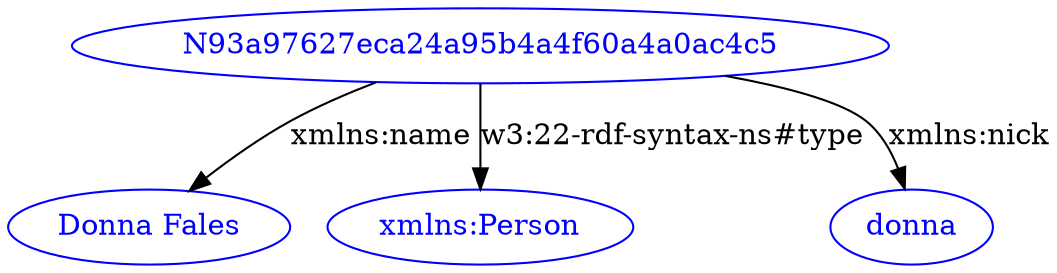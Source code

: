 // Test_a1
digraph {
	"41a3ea7a-6d80-11e9-b568-20689dd700af" [label="Donna Fales" color=blue fontcolor=blue]
	"41a3ed68-6d80-11e9-b568-20689dd700af" [label="xmlns:Person" color=blue fontcolor=blue]
	"41a3e638-6d80-11e9-b568-20689dd700af" [label=N93a97627eca24a95b4a4f60a4a0ac4c5 color=blue fontcolor=blue]
	"41a3e746-6d80-11e9-b568-20689dd700af" [label=donna color=blue fontcolor=blue]
	"41a3e638-6d80-11e9-b568-20689dd700af" -> "41a3ea7a-6d80-11e9-b568-20689dd700af" [label="xmlns:name"]
	"41a3e638-6d80-11e9-b568-20689dd700af" -> "41a3ed68-6d80-11e9-b568-20689dd700af" [label="w3:22-rdf-syntax-ns#type"]
	"41a3e638-6d80-11e9-b568-20689dd700af" -> "41a3e746-6d80-11e9-b568-20689dd700af" [label="xmlns:nick"]
}
